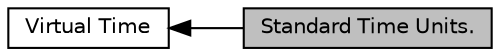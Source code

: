 digraph "Standard Time Units."
{
  edge [fontname="Helvetica",fontsize="10",labelfontname="Helvetica",labelfontsize="10"];
  node [fontname="Helvetica",fontsize="10",shape=box];
  rankdir=LR;
  Node1 [label="Standard Time Units.",height=0.2,width=0.4,color="black", fillcolor="grey75", style="filled", fontcolor="black",tooltip="Convenience constructors in standard units."];
  Node2 [label="Virtual Time",height=0.2,width=0.4,color="black", fillcolor="white", style="filled",URL="$group__time.html",tooltip="Management of virtual time in real world units."];
  Node2->Node1 [shape=plaintext, dir="back", style="solid"];
}
